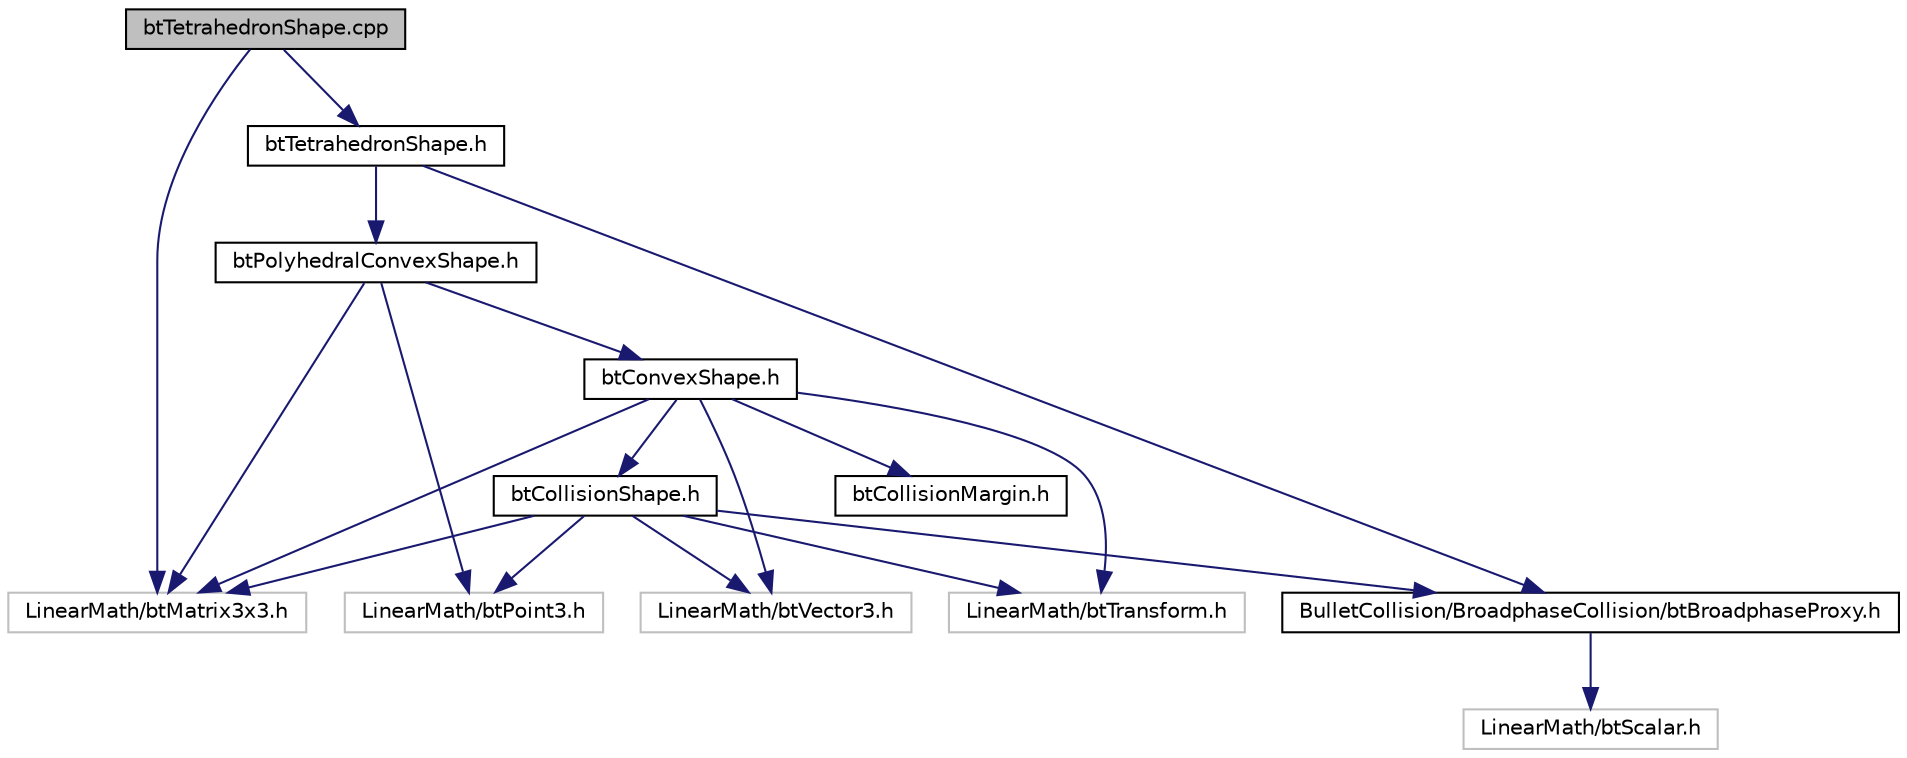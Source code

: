 digraph G
{
  edge [fontname="Helvetica",fontsize="10",labelfontname="Helvetica",labelfontsize="10"];
  node [fontname="Helvetica",fontsize="10",shape=record];
  Node1 [label="btTetrahedronShape.cpp",height=0.2,width=0.4,color="black", fillcolor="grey75", style="filled" fontcolor="black"];
  Node1 -> Node2 [color="midnightblue",fontsize="10",style="solid",fontname="Helvetica"];
  Node2 [label="btTetrahedronShape.h",height=0.2,width=0.4,color="black", fillcolor="white", style="filled",URL="$btTetrahedronShape_8h.html"];
  Node2 -> Node3 [color="midnightblue",fontsize="10",style="solid",fontname="Helvetica"];
  Node3 [label="btPolyhedralConvexShape.h",height=0.2,width=0.4,color="black", fillcolor="white", style="filled",URL="$btPolyhedralConvexShape_8h.html"];
  Node3 -> Node4 [color="midnightblue",fontsize="10",style="solid",fontname="Helvetica"];
  Node4 [label="LinearMath/btPoint3.h",height=0.2,width=0.4,color="grey75", fillcolor="white", style="filled"];
  Node3 -> Node5 [color="midnightblue",fontsize="10",style="solid",fontname="Helvetica"];
  Node5 [label="LinearMath/btMatrix3x3.h",height=0.2,width=0.4,color="grey75", fillcolor="white", style="filled"];
  Node3 -> Node6 [color="midnightblue",fontsize="10",style="solid",fontname="Helvetica"];
  Node6 [label="btConvexShape.h",height=0.2,width=0.4,color="black", fillcolor="white", style="filled",URL="$btConvexShape_8h.html"];
  Node6 -> Node7 [color="midnightblue",fontsize="10",style="solid",fontname="Helvetica"];
  Node7 [label="btCollisionShape.h",height=0.2,width=0.4,color="black", fillcolor="white", style="filled",URL="$btCollisionShape_8h.html"];
  Node7 -> Node8 [color="midnightblue",fontsize="10",style="solid",fontname="Helvetica"];
  Node8 [label="LinearMath/btTransform.h",height=0.2,width=0.4,color="grey75", fillcolor="white", style="filled"];
  Node7 -> Node9 [color="midnightblue",fontsize="10",style="solid",fontname="Helvetica"];
  Node9 [label="LinearMath/btVector3.h",height=0.2,width=0.4,color="grey75", fillcolor="white", style="filled"];
  Node7 -> Node5 [color="midnightblue",fontsize="10",style="solid",fontname="Helvetica"];
  Node7 -> Node4 [color="midnightblue",fontsize="10",style="solid",fontname="Helvetica"];
  Node7 -> Node10 [color="midnightblue",fontsize="10",style="solid",fontname="Helvetica"];
  Node10 [label="BulletCollision/BroadphaseCollision/btBroadphaseProxy.h",height=0.2,width=0.4,color="black", fillcolor="white", style="filled",URL="$btBroadphaseProxy_8h.html"];
  Node10 -> Node11 [color="midnightblue",fontsize="10",style="solid",fontname="Helvetica"];
  Node11 [label="LinearMath/btScalar.h",height=0.2,width=0.4,color="grey75", fillcolor="white", style="filled"];
  Node6 -> Node9 [color="midnightblue",fontsize="10",style="solid",fontname="Helvetica"];
  Node6 -> Node8 [color="midnightblue",fontsize="10",style="solid",fontname="Helvetica"];
  Node6 -> Node5 [color="midnightblue",fontsize="10",style="solid",fontname="Helvetica"];
  Node6 -> Node12 [color="midnightblue",fontsize="10",style="solid",fontname="Helvetica"];
  Node12 [label="btCollisionMargin.h",height=0.2,width=0.4,color="black", fillcolor="white", style="filled",URL="$btCollisionMargin_8h.html"];
  Node2 -> Node10 [color="midnightblue",fontsize="10",style="solid",fontname="Helvetica"];
  Node1 -> Node5 [color="midnightblue",fontsize="10",style="solid",fontname="Helvetica"];
}
